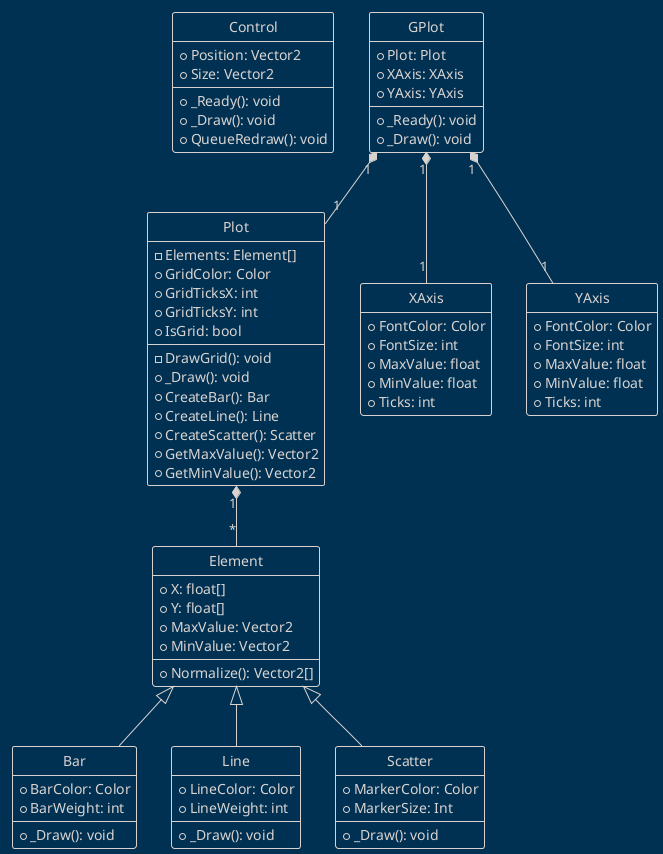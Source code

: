 @startuml

!theme blueprint
hide circle
hide empty members

class Control {
  + Position: Vector2
  + Size: Vector2
  + _Ready(): void
  + _Draw(): void
  + QueueRedraw(): void
}

class GPlot {
  + Plot: Plot
  + XAxis: XAxis
  + YAxis: YAxis
  + _Ready(): void
  + _Draw(): void
}

class Plot {
  - Elements: Element[]
  + GridColor: Color
  + GridTicksX: int
  + GridTicksY: int
  + IsGrid: bool
  - DrawGrid(): void
  + _Draw(): void
  + CreateBar(): Bar
  + CreateLine(): Line
  + CreateScatter(): Scatter
  + GetMaxValue(): Vector2
  + GetMinValue(): Vector2
}

' + FrameColor: Color
' + IsFrame: bool
' - DrawFrame(): void

class XAxis {
  + FontColor: Color
  + FontSize: int
  + MaxValue: float
  + MinValue: float
  + Ticks: int
}


class YAxis {
  + FontColor: Color
  + FontSize: int
  + MaxValue: float
  + MinValue: float
  + Ticks: int
}

class Element {
  + X: float[]
  + Y: float[]
  + MaxValue: Vector2
  + MinValue: Vector2
  + Normalize(): Vector2[]
}

class Bar extends Element {
  + BarColor: Color
  + BarWeight: int
  + _Draw(): void
}

class Line extends Element {
  + LineColor: Color
  + LineWeight: int
  + _Draw(): void
}

class Scatter extends Element {
  + MarkerColor: Color
  + MarkerSize: Int
  + _Draw(): void
}

GPlot "1" *-- "1" Plot
GPlot "1" *-- "1" XAxis
GPlot "1" *-- "1" YAxis
Plot  "1" *-- "*" Element

@enduml
